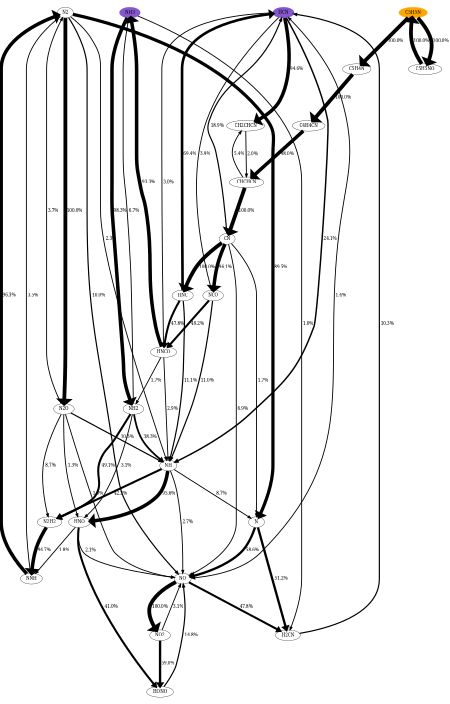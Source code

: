 digraph {
    graph [b="0,0,1558,558", rankdir=TB, center=true, splines=True, size="3,5!", dpi=400, ratio="fill"];
	NO -> NO2 [label=" 100.0%" fontcolor=black fontname=serif fontsize=16 penwidth=13]
	NO -> HCN [label=" 1.4%" fontcolor=black fontname=serif fontsize=16 penwidth=3]
	NO -> H2CN [label=" 47.8%" fontcolor=black fontname=serif fontsize=16 penwidth=7]
	NH3 -> NH2 [label=" 98.3%" fontcolor=black fontname=serif fontsize=16 penwidth=12]
	NH3 -> H2CN [label=" 1.0%" fontcolor=black fontname=serif fontsize=16 penwidth=3]
	N2 -> NNH [label=" 3.5%" fontcolor=black fontname=serif fontsize=16 penwidth=3]
	N2 -> NH [label=" 2.3%" fontcolor=black fontname=serif fontsize=16 penwidth=3]
	N2 -> N [label=" 89.5%" fontcolor=black fontname=serif fontsize=16 penwidth=11]
	N2 -> N2O [label=" 100.0%" fontcolor=black fontname=serif fontsize=16 penwidth=13]
	N2 -> NO [label=" 10.0%" fontcolor=black fontname=serif fontsize=16 penwidth=4]
	HCN -> NH [label=" 24.1%" fontcolor=black fontname=serif fontsize=16 penwidth=5]
	HCN -> HNCO [label=" 3.0%" fontcolor=black fontname=serif fontsize=16 penwidth=3]
	HCN -> NCO [label=" 3.9%" fontcolor=black fontname=serif fontsize=16 penwidth=3]
	HCN -> CH2CHCN [label=" 94.6%" fontcolor=black fontname=serif fontsize=16 penwidth=12]
	NO2 -> HONO [label=" 59.0%" fontcolor=black fontname=serif fontsize=16 penwidth=8]
	NO2 -> NO [label=" 3.1%" fontcolor=black fontname=serif fontsize=16 penwidth=3]
	C5H5N -> C5H4N [label=" 100.0%" fontcolor=black fontname=serif fontsize=16 penwidth=13]
	C5H5N -> C5H5NO [label=" 100.0%" fontcolor=black fontname=serif fontsize=16 penwidth=13]
	H2CN -> HCN [label=" 10.3%" fontcolor=black fontname=serif fontsize=16 penwidth=4]
	NH2 -> N2H2 [label=" 49.1%" fontcolor=black fontname=serif fontsize=16 penwidth=7]
	NH2 -> NH [label=" 38.3%" fontcolor=black fontname=serif fontsize=16 penwidth=6]
	NH2 -> HNO [label=" 3.1%" fontcolor=black fontname=serif fontsize=16 penwidth=3]
	NH2 -> NH3 [label=" 6.7%" fontcolor=black fontname=serif fontsize=16 penwidth=3]
	NNH -> N2 [label=" 96.3%" fontcolor=black fontname=serif fontsize=16 penwidth=12]
	NH -> N2H2 [label=" 42.2%" fontcolor=black fontname=serif fontsize=16 penwidth=7]
	NH -> HNO [label=" 95.6%" fontcolor=black fontname=serif fontsize=16 penwidth=12]
	NH -> N [label=" 8.7%" fontcolor=black fontname=serif fontsize=16 penwidth=3]
	NH -> NO [label=" 2.7%" fontcolor=black fontname=serif fontsize=16 penwidth=3]
	N -> NO [label=" 58.6%" fontcolor=black fontname=serif fontsize=16 penwidth=8]
	N -> H2CN [label=" 51.2%" fontcolor=black fontname=serif fontsize=16 penwidth=8]
	N2O -> N2 [label=" 3.7%" fontcolor=black fontname=serif fontsize=16 penwidth=3]
	N2O -> N2H2 [label=" 8.7%" fontcolor=black fontname=serif fontsize=16 penwidth=3]
	N2O -> NH [label=" 10.3%" fontcolor=black fontname=serif fontsize=16 penwidth=4]
	N2O -> HNO [label=" 1.3%" fontcolor=black fontname=serif fontsize=16 penwidth=3]
	N2O -> NO [label=" 1.9%" fontcolor=black fontname=serif fontsize=16 penwidth=3]
	HNCO -> NH2 [label=" 1.7%" fontcolor=black fontname=serif fontsize=16 penwidth=3]
	HNCO -> NH [label=" 2.9%" fontcolor=black fontname=serif fontsize=16 penwidth=3]
	HNCO -> NH3 [label=" 93.3%" fontcolor=black fontname=serif fontsize=16 penwidth=12]
	NCO -> NH [label=" 11.0%" fontcolor=black fontname=serif fontsize=16 penwidth=4]
	NCO -> HNCO [label=" 49.2%" fontcolor=black fontname=serif fontsize=16 penwidth=7]
	CH2CHCN -> CHCHCN [label=" 2.0%" fontcolor=black fontname=serif fontsize=16 penwidth=3]
	HONO -> NO [label=" 14.8%" fontcolor=black fontname=serif fontsize=16 penwidth=4]
	C5H4N -> C4H4CN [label=" 100.0%" fontcolor=black fontname=serif fontsize=16 penwidth=13]
	C5H5NO -> C5H5N [label=" 100.0%" fontcolor=black fontname=serif fontsize=16 penwidth=13]
	N2H2 -> NNH [label=" 94.7%" fontcolor=black fontname=serif fontsize=16 penwidth=12]
	HNO -> NNH [label=" 1.8%" fontcolor=black fontname=serif fontsize=16 penwidth=3]
	HNO -> HONO [label=" 41.0%" fontcolor=black fontname=serif fontsize=16 penwidth=7]
	HNO -> NO [label=" 2.1%" fontcolor=black fontname=serif fontsize=16 penwidth=3]
	CHCHCN -> CN [label=" 100.0%" fontcolor=black fontname=serif fontsize=16 penwidth=13]
	CHCHCN -> CH2CHCN [label=" 5.4%" fontcolor=black fontname=serif fontsize=16 penwidth=3]
	C4H4CN -> CHCHCN [label=" 98.0%" fontcolor=black fontname=serif fontsize=16 penwidth=12]
	CN -> N [label=" 1.7%" fontcolor=black fontname=serif fontsize=16 penwidth=3]
	CN -> NO [label=" 6.9%" fontcolor=black fontname=serif fontsize=16 penwidth=3]
	CN -> HCN [label=" 18.9%" fontcolor=black fontname=serif fontsize=16 penwidth=4]
	CN -> HNC [label=" 100.0%" fontcolor=black fontname=serif fontsize=16 penwidth=13]
	CN -> NCO [label=" 96.1%" fontcolor=black fontname=serif fontsize=16 penwidth=12]
	HNC -> NH [label=" 11.1%" fontcolor=black fontname=serif fontsize=16 penwidth=4]
	HNC -> HCN [label=" 69.4%" fontcolor=black fontname=serif fontsize=16 penwidth=9]
	HNC -> HNCO [label=" 47.8%" fontcolor=black fontname=serif fontsize=16 penwidth=7]
	NO [fontname=serif fontsize=16]
	NH3 [fontname=serif fontsize=16]
	N2 [fontname=serif fontsize=16]
	HCN [fontname=serif fontsize=16]
	NO2 [fontname=serif fontsize=16]
	C5H5N [fontname=serif fontsize=16]
	H2CN [fontname=serif fontsize=16]
	NH2 [fontname=serif fontsize=16]
	NNH [fontname=serif fontsize=16]
	NH [fontname=serif fontsize=16]
	N [fontname=serif fontsize=16]
	N2O [fontname=serif fontsize=16]
	HNCO [fontname=serif fontsize=16]
	NCO [fontname=serif fontsize=16]
	CH2CHCN [fontname=serif fontsize=16]
	HONO [fontname=serif fontsize=16]
	C5H4N [fontname=serif fontsize=16]
	C5H5NO [fontname=serif fontsize=16]
	N2H2 [fontname=serif fontsize=16]
	HNO [fontname=serif fontsize=16]
	CHCHCN [fontname=serif fontsize=16]
	C4H4CN [fontname=serif fontsize=16]
	CN [fontname=serif fontsize=16]
	HNC [fontname=serif fontsize=16]
	HCN [color="#500dbab1" fillcolor="#500dbab1" style=filled]
	NH3 [color="#500dbab1" fillcolor="#500dbab1" style=filled]
	C5H5N [color=orange fillcolor=orange style=filled]

    {rank="source"; C5H5N,NH3,HCN,N2}
}